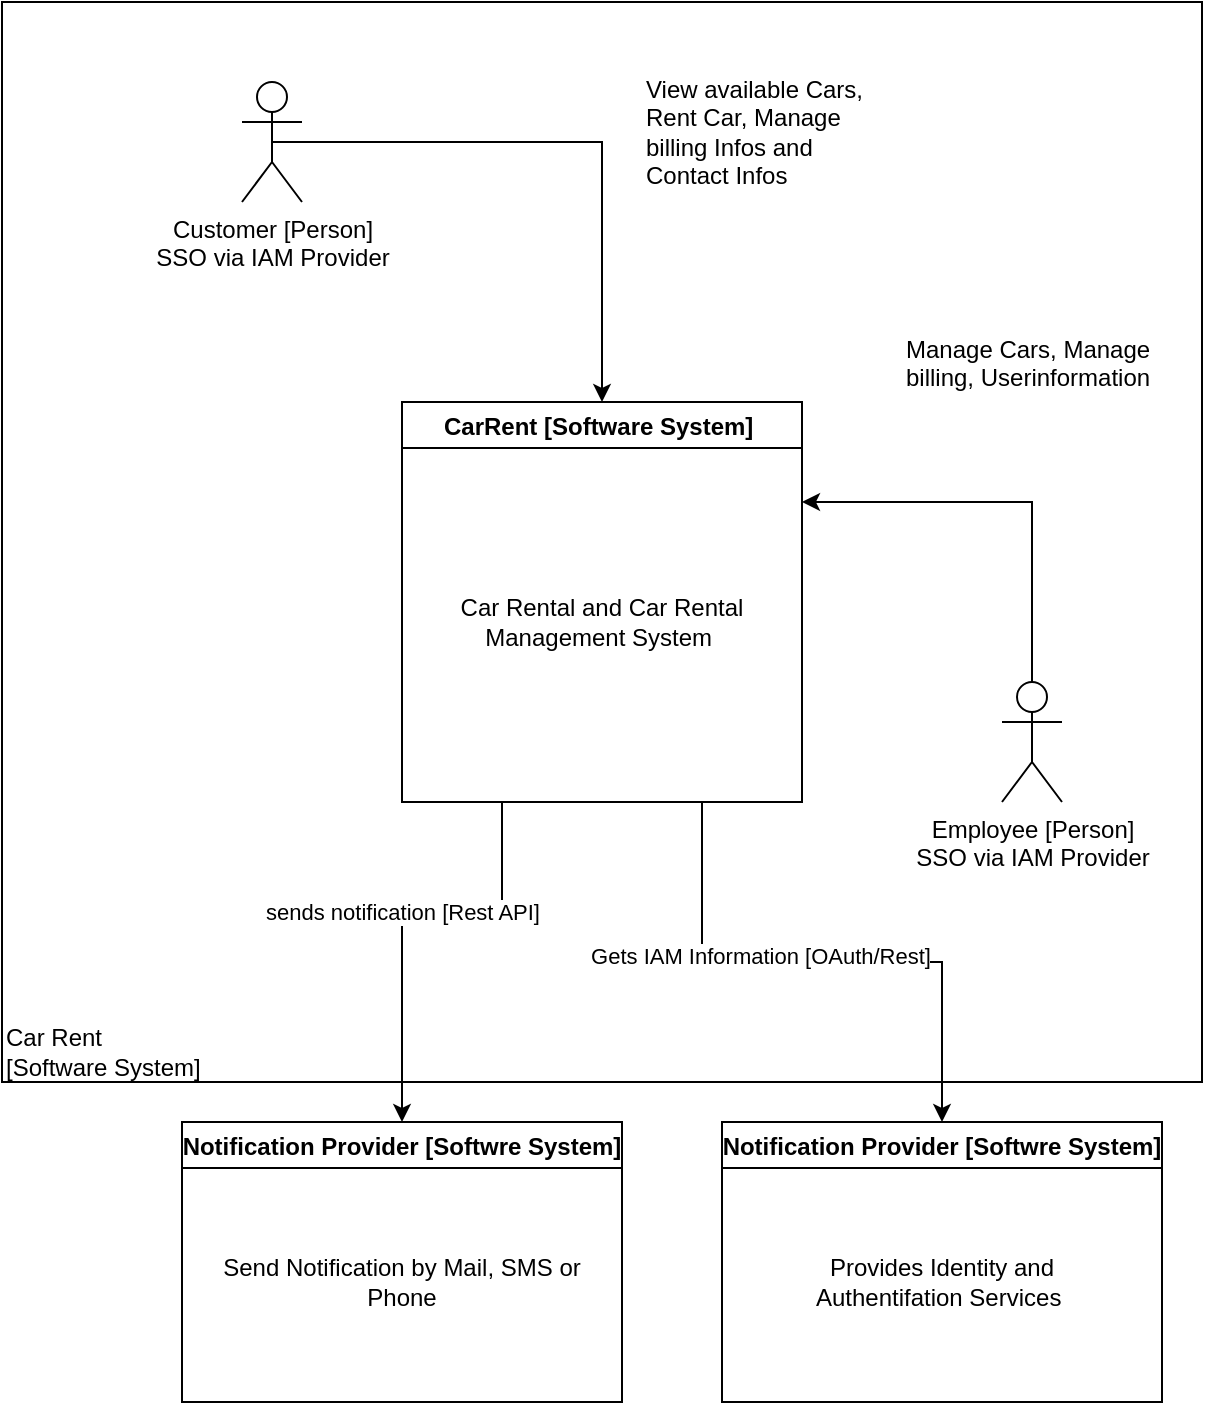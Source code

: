 <mxfile version="20.3.0" type="github"><diagram id="8CPqfHhHUvQ159KA6zUy" name="Seite-1"><mxGraphModel dx="700" dy="825" grid="1" gridSize="10" guides="1" tooltips="1" connect="1" arrows="1" fold="1" page="1" pageScale="1" pageWidth="827" pageHeight="1169" math="0" shadow="0"><root><mxCell id="0"/><mxCell id="1" parent="0"/><mxCell id="TTw7TrBOl0EUvStgv37W-1" value="" style="rounded=0;whiteSpace=wrap;html=1;" parent="1" vertex="1"><mxGeometry x="80" y="40" width="600" height="540" as="geometry"/></mxCell><mxCell id="TTw7TrBOl0EUvStgv37W-6" style="edgeStyle=orthogonalEdgeStyle;rounded=0;orthogonalLoop=1;jettySize=auto;html=1;exitX=0.5;exitY=0.5;exitDx=0;exitDy=0;exitPerimeter=0;" parent="1" source="TTw7TrBOl0EUvStgv37W-2" target="TTw7TrBOl0EUvStgv37W-4" edge="1"><mxGeometry relative="1" as="geometry"/></mxCell><mxCell id="TTw7TrBOl0EUvStgv37W-2" value="Customer [Person]&lt;br&gt;SSO via IAM Provider" style="shape=umlActor;verticalLabelPosition=bottom;verticalAlign=top;html=1;" parent="1" vertex="1"><mxGeometry x="200" y="80" width="30" height="60" as="geometry"/></mxCell><mxCell id="TTw7TrBOl0EUvStgv37W-8" style="edgeStyle=orthogonalEdgeStyle;rounded=0;orthogonalLoop=1;jettySize=auto;html=1;exitX=0.5;exitY=0;exitDx=0;exitDy=0;exitPerimeter=0;entryX=1;entryY=0.25;entryDx=0;entryDy=0;" parent="1" source="TTw7TrBOl0EUvStgv37W-3" target="TTw7TrBOl0EUvStgv37W-4" edge="1"><mxGeometry relative="1" as="geometry"/></mxCell><mxCell id="TTw7TrBOl0EUvStgv37W-3" value="Employee [Person]&lt;br&gt;SSO via IAM Provider" style="shape=umlActor;verticalLabelPosition=bottom;verticalAlign=top;html=1;" parent="1" vertex="1"><mxGeometry x="580" y="380" width="30" height="60" as="geometry"/></mxCell><mxCell id="TTw7TrBOl0EUvStgv37W-16" style="edgeStyle=orthogonalEdgeStyle;rounded=0;orthogonalLoop=1;jettySize=auto;html=1;exitX=0.75;exitY=1;exitDx=0;exitDy=0;" parent="1" source="TTw7TrBOl0EUvStgv37W-4" target="TTw7TrBOl0EUvStgv37W-13" edge="1"><mxGeometry relative="1" as="geometry"/></mxCell><mxCell id="TTw7TrBOl0EUvStgv37W-18" value="Gets IAM Information [OAuth/Rest]" style="edgeLabel;html=1;align=center;verticalAlign=middle;resizable=0;points=[];" parent="TTw7TrBOl0EUvStgv37W-16" vertex="1" connectable="0"><mxGeometry x="-0.221" y="3" relative="1" as="geometry"><mxPoint as="offset"/></mxGeometry></mxCell><mxCell id="TTw7TrBOl0EUvStgv37W-17" value="sends notification [Rest API]" style="edgeStyle=orthogonalEdgeStyle;rounded=0;orthogonalLoop=1;jettySize=auto;html=1;exitX=0.25;exitY=1;exitDx=0;exitDy=0;" parent="1" source="TTw7TrBOl0EUvStgv37W-4" target="TTw7TrBOl0EUvStgv37W-11" edge="1"><mxGeometry relative="1" as="geometry"><Array as="points"><mxPoint x="330" y="490"/><mxPoint x="280" y="490"/></Array></mxGeometry></mxCell><mxCell id="TTw7TrBOl0EUvStgv37W-4" value="CarRent [Software System] " style="swimlane;" parent="1" vertex="1"><mxGeometry x="280" y="240" width="200" height="200" as="geometry"/></mxCell><mxCell id="TTw7TrBOl0EUvStgv37W-5" value="Car Rental and Car Rental Management System&amp;nbsp;" style="text;html=1;strokeColor=none;fillColor=none;align=center;verticalAlign=middle;whiteSpace=wrap;rounded=0;" parent="TTw7TrBOl0EUvStgv37W-4" vertex="1"><mxGeometry x="10" y="30" width="180" height="160" as="geometry"/></mxCell><mxCell id="TTw7TrBOl0EUvStgv37W-9" value="View available Cars, Rent Car, Manage billing Infos and Contact Infos" style="text;html=1;strokeColor=none;fillColor=none;align=left;verticalAlign=top;whiteSpace=wrap;rounded=0;" parent="1" vertex="1"><mxGeometry x="400" y="70" width="130" height="80" as="geometry"/></mxCell><mxCell id="TTw7TrBOl0EUvStgv37W-10" value="Manage Cars, Manage billing, Userinformation" style="text;html=1;strokeColor=none;fillColor=none;align=left;verticalAlign=top;whiteSpace=wrap;rounded=0;" parent="1" vertex="1"><mxGeometry x="530" y="200" width="130" height="80" as="geometry"/></mxCell><mxCell id="TTw7TrBOl0EUvStgv37W-11" value="Notification Provider [Softwre System]" style="swimlane;" parent="1" vertex="1"><mxGeometry x="170" y="600" width="220" height="140" as="geometry"/></mxCell><mxCell id="TTw7TrBOl0EUvStgv37W-12" value="Send Notification by Mail, SMS or Phone" style="text;html=1;strokeColor=none;fillColor=none;align=center;verticalAlign=middle;whiteSpace=wrap;rounded=0;" parent="TTw7TrBOl0EUvStgv37W-11" vertex="1"><mxGeometry x="10" y="30" width="200" height="100" as="geometry"/></mxCell><mxCell id="TTw7TrBOl0EUvStgv37W-13" value="Notification Provider [Softwre System]" style="swimlane;" parent="1" vertex="1"><mxGeometry x="440" y="600" width="220" height="140" as="geometry"/></mxCell><mxCell id="TTw7TrBOl0EUvStgv37W-14" value="Provides Identity and Authentifation&amp;nbsp;Services&amp;nbsp;" style="text;html=1;strokeColor=none;fillColor=none;align=center;verticalAlign=middle;whiteSpace=wrap;rounded=0;" parent="TTw7TrBOl0EUvStgv37W-13" vertex="1"><mxGeometry x="10" y="30" width="200" height="100" as="geometry"/></mxCell><mxCell id="lylFBPp8RukaKnLzk_j2-1" value="Car Rent &lt;br&gt;[Software System]" style="text;html=1;strokeColor=none;fillColor=none;align=left;verticalAlign=middle;whiteSpace=wrap;rounded=0;" parent="1" vertex="1"><mxGeometry x="80" y="550" width="130" height="30" as="geometry"/></mxCell></root></mxGraphModel></diagram></mxfile>